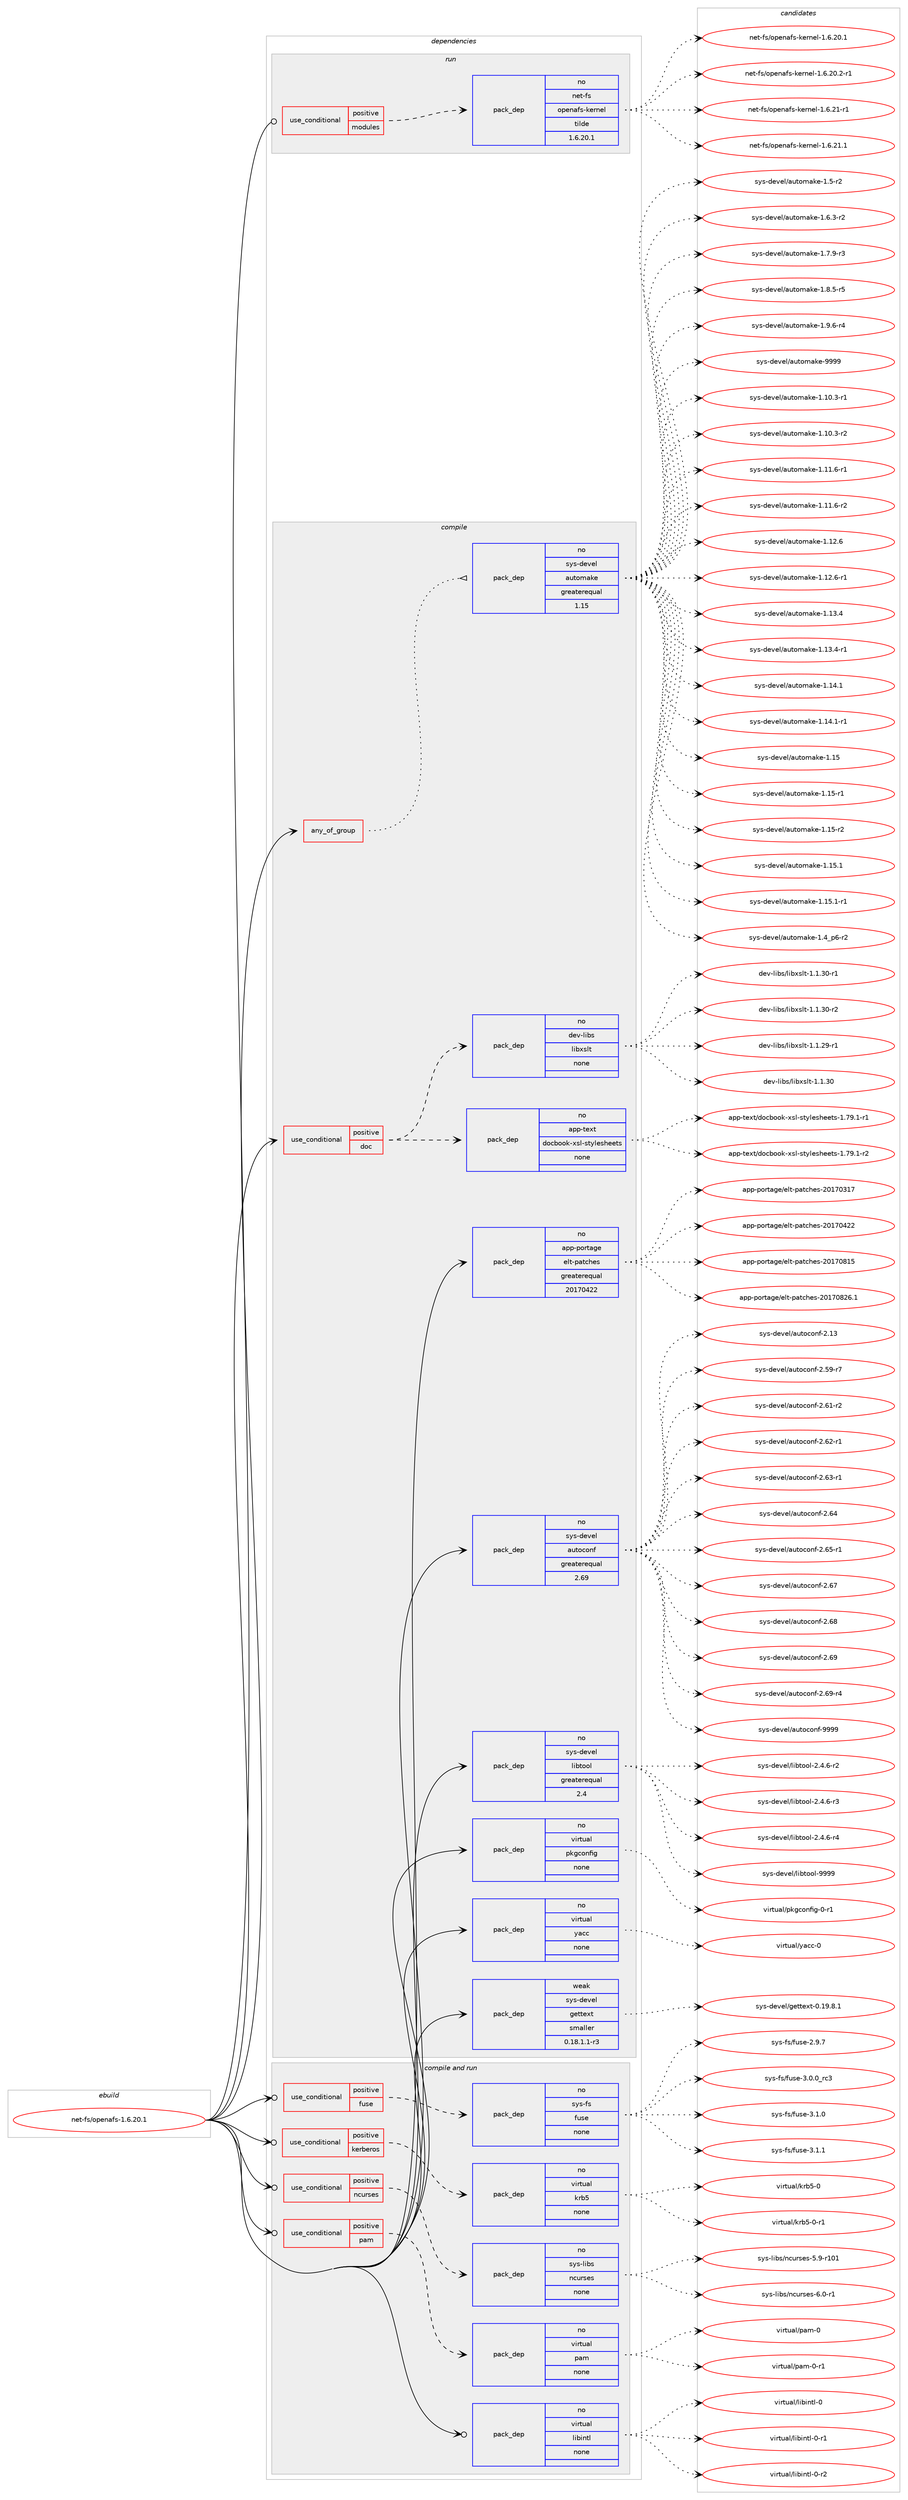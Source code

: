 digraph prolog {

# *************
# Graph options
# *************

newrank=true;
concentrate=true;
compound=true;
graph [rankdir=LR,fontname=Helvetica,fontsize=10,ranksep=1.5];#, ranksep=2.5, nodesep=0.2];
edge  [arrowhead=vee];
node  [fontname=Helvetica,fontsize=10];

# **********
# The ebuild
# **********

subgraph cluster_leftcol {
color=gray;
rank=same;
label=<<i>ebuild</i>>;
id [label="net-fs/openafs-1.6.20.1", color=red, width=4, href="../net-fs/openafs-1.6.20.1.svg"];
}

# ****************
# The dependencies
# ****************

subgraph cluster_midcol {
color=gray;
label=<<i>dependencies</i>>;
subgraph cluster_compile {
fillcolor="#eeeeee";
style=filled;
label=<<i>compile</i>>;
subgraph any6607 {
dependency409913 [label=<<TABLE BORDER="0" CELLBORDER="1" CELLSPACING="0" CELLPADDING="4"><TR><TD CELLPADDING="10">any_of_group</TD></TR></TABLE>>, shape=none, color=red];subgraph pack301710 {
dependency409914 [label=<<TABLE BORDER="0" CELLBORDER="1" CELLSPACING="0" CELLPADDING="4" WIDTH="220"><TR><TD ROWSPAN="6" CELLPADDING="30">pack_dep</TD></TR><TR><TD WIDTH="110">no</TD></TR><TR><TD>sys-devel</TD></TR><TR><TD>automake</TD></TR><TR><TD>greaterequal</TD></TR><TR><TD>1.15</TD></TR></TABLE>>, shape=none, color=blue];
}
dependency409913:e -> dependency409914:w [weight=20,style="dotted",arrowhead="oinv"];
}
id:e -> dependency409913:w [weight=20,style="solid",arrowhead="vee"];
subgraph cond101408 {
dependency409915 [label=<<TABLE BORDER="0" CELLBORDER="1" CELLSPACING="0" CELLPADDING="4"><TR><TD ROWSPAN="3" CELLPADDING="10">use_conditional</TD></TR><TR><TD>positive</TD></TR><TR><TD>doc</TD></TR></TABLE>>, shape=none, color=red];
subgraph pack301711 {
dependency409916 [label=<<TABLE BORDER="0" CELLBORDER="1" CELLSPACING="0" CELLPADDING="4" WIDTH="220"><TR><TD ROWSPAN="6" CELLPADDING="30">pack_dep</TD></TR><TR><TD WIDTH="110">no</TD></TR><TR><TD>app-text</TD></TR><TR><TD>docbook-xsl-stylesheets</TD></TR><TR><TD>none</TD></TR><TR><TD></TD></TR></TABLE>>, shape=none, color=blue];
}
dependency409915:e -> dependency409916:w [weight=20,style="dashed",arrowhead="vee"];
subgraph pack301712 {
dependency409917 [label=<<TABLE BORDER="0" CELLBORDER="1" CELLSPACING="0" CELLPADDING="4" WIDTH="220"><TR><TD ROWSPAN="6" CELLPADDING="30">pack_dep</TD></TR><TR><TD WIDTH="110">no</TD></TR><TR><TD>dev-libs</TD></TR><TR><TD>libxslt</TD></TR><TR><TD>none</TD></TR><TR><TD></TD></TR></TABLE>>, shape=none, color=blue];
}
dependency409915:e -> dependency409917:w [weight=20,style="dashed",arrowhead="vee"];
}
id:e -> dependency409915:w [weight=20,style="solid",arrowhead="vee"];
subgraph pack301713 {
dependency409918 [label=<<TABLE BORDER="0" CELLBORDER="1" CELLSPACING="0" CELLPADDING="4" WIDTH="220"><TR><TD ROWSPAN="6" CELLPADDING="30">pack_dep</TD></TR><TR><TD WIDTH="110">no</TD></TR><TR><TD>app-portage</TD></TR><TR><TD>elt-patches</TD></TR><TR><TD>greaterequal</TD></TR><TR><TD>20170422</TD></TR></TABLE>>, shape=none, color=blue];
}
id:e -> dependency409918:w [weight=20,style="solid",arrowhead="vee"];
subgraph pack301714 {
dependency409919 [label=<<TABLE BORDER="0" CELLBORDER="1" CELLSPACING="0" CELLPADDING="4" WIDTH="220"><TR><TD ROWSPAN="6" CELLPADDING="30">pack_dep</TD></TR><TR><TD WIDTH="110">no</TD></TR><TR><TD>sys-devel</TD></TR><TR><TD>autoconf</TD></TR><TR><TD>greaterequal</TD></TR><TR><TD>2.69</TD></TR></TABLE>>, shape=none, color=blue];
}
id:e -> dependency409919:w [weight=20,style="solid",arrowhead="vee"];
subgraph pack301715 {
dependency409920 [label=<<TABLE BORDER="0" CELLBORDER="1" CELLSPACING="0" CELLPADDING="4" WIDTH="220"><TR><TD ROWSPAN="6" CELLPADDING="30">pack_dep</TD></TR><TR><TD WIDTH="110">no</TD></TR><TR><TD>sys-devel</TD></TR><TR><TD>libtool</TD></TR><TR><TD>greaterequal</TD></TR><TR><TD>2.4</TD></TR></TABLE>>, shape=none, color=blue];
}
id:e -> dependency409920:w [weight=20,style="solid",arrowhead="vee"];
subgraph pack301716 {
dependency409921 [label=<<TABLE BORDER="0" CELLBORDER="1" CELLSPACING="0" CELLPADDING="4" WIDTH="220"><TR><TD ROWSPAN="6" CELLPADDING="30">pack_dep</TD></TR><TR><TD WIDTH="110">no</TD></TR><TR><TD>virtual</TD></TR><TR><TD>pkgconfig</TD></TR><TR><TD>none</TD></TR><TR><TD></TD></TR></TABLE>>, shape=none, color=blue];
}
id:e -> dependency409921:w [weight=20,style="solid",arrowhead="vee"];
subgraph pack301717 {
dependency409922 [label=<<TABLE BORDER="0" CELLBORDER="1" CELLSPACING="0" CELLPADDING="4" WIDTH="220"><TR><TD ROWSPAN="6" CELLPADDING="30">pack_dep</TD></TR><TR><TD WIDTH="110">no</TD></TR><TR><TD>virtual</TD></TR><TR><TD>yacc</TD></TR><TR><TD>none</TD></TR><TR><TD></TD></TR></TABLE>>, shape=none, color=blue];
}
id:e -> dependency409922:w [weight=20,style="solid",arrowhead="vee"];
subgraph pack301718 {
dependency409923 [label=<<TABLE BORDER="0" CELLBORDER="1" CELLSPACING="0" CELLPADDING="4" WIDTH="220"><TR><TD ROWSPAN="6" CELLPADDING="30">pack_dep</TD></TR><TR><TD WIDTH="110">weak</TD></TR><TR><TD>sys-devel</TD></TR><TR><TD>gettext</TD></TR><TR><TD>smaller</TD></TR><TR><TD>0.18.1.1-r3</TD></TR></TABLE>>, shape=none, color=blue];
}
id:e -> dependency409923:w [weight=20,style="solid",arrowhead="vee"];
}
subgraph cluster_compileandrun {
fillcolor="#eeeeee";
style=filled;
label=<<i>compile and run</i>>;
subgraph cond101409 {
dependency409924 [label=<<TABLE BORDER="0" CELLBORDER="1" CELLSPACING="0" CELLPADDING="4"><TR><TD ROWSPAN="3" CELLPADDING="10">use_conditional</TD></TR><TR><TD>positive</TD></TR><TR><TD>fuse</TD></TR></TABLE>>, shape=none, color=red];
subgraph pack301719 {
dependency409925 [label=<<TABLE BORDER="0" CELLBORDER="1" CELLSPACING="0" CELLPADDING="4" WIDTH="220"><TR><TD ROWSPAN="6" CELLPADDING="30">pack_dep</TD></TR><TR><TD WIDTH="110">no</TD></TR><TR><TD>sys-fs</TD></TR><TR><TD>fuse</TD></TR><TR><TD>none</TD></TR><TR><TD></TD></TR></TABLE>>, shape=none, color=blue];
}
dependency409924:e -> dependency409925:w [weight=20,style="dashed",arrowhead="vee"];
}
id:e -> dependency409924:w [weight=20,style="solid",arrowhead="odotvee"];
subgraph cond101410 {
dependency409926 [label=<<TABLE BORDER="0" CELLBORDER="1" CELLSPACING="0" CELLPADDING="4"><TR><TD ROWSPAN="3" CELLPADDING="10">use_conditional</TD></TR><TR><TD>positive</TD></TR><TR><TD>kerberos</TD></TR></TABLE>>, shape=none, color=red];
subgraph pack301720 {
dependency409927 [label=<<TABLE BORDER="0" CELLBORDER="1" CELLSPACING="0" CELLPADDING="4" WIDTH="220"><TR><TD ROWSPAN="6" CELLPADDING="30">pack_dep</TD></TR><TR><TD WIDTH="110">no</TD></TR><TR><TD>virtual</TD></TR><TR><TD>krb5</TD></TR><TR><TD>none</TD></TR><TR><TD></TD></TR></TABLE>>, shape=none, color=blue];
}
dependency409926:e -> dependency409927:w [weight=20,style="dashed",arrowhead="vee"];
}
id:e -> dependency409926:w [weight=20,style="solid",arrowhead="odotvee"];
subgraph cond101411 {
dependency409928 [label=<<TABLE BORDER="0" CELLBORDER="1" CELLSPACING="0" CELLPADDING="4"><TR><TD ROWSPAN="3" CELLPADDING="10">use_conditional</TD></TR><TR><TD>positive</TD></TR><TR><TD>ncurses</TD></TR></TABLE>>, shape=none, color=red];
subgraph pack301721 {
dependency409929 [label=<<TABLE BORDER="0" CELLBORDER="1" CELLSPACING="0" CELLPADDING="4" WIDTH="220"><TR><TD ROWSPAN="6" CELLPADDING="30">pack_dep</TD></TR><TR><TD WIDTH="110">no</TD></TR><TR><TD>sys-libs</TD></TR><TR><TD>ncurses</TD></TR><TR><TD>none</TD></TR><TR><TD></TD></TR></TABLE>>, shape=none, color=blue];
}
dependency409928:e -> dependency409929:w [weight=20,style="dashed",arrowhead="vee"];
}
id:e -> dependency409928:w [weight=20,style="solid",arrowhead="odotvee"];
subgraph cond101412 {
dependency409930 [label=<<TABLE BORDER="0" CELLBORDER="1" CELLSPACING="0" CELLPADDING="4"><TR><TD ROWSPAN="3" CELLPADDING="10">use_conditional</TD></TR><TR><TD>positive</TD></TR><TR><TD>pam</TD></TR></TABLE>>, shape=none, color=red];
subgraph pack301722 {
dependency409931 [label=<<TABLE BORDER="0" CELLBORDER="1" CELLSPACING="0" CELLPADDING="4" WIDTH="220"><TR><TD ROWSPAN="6" CELLPADDING="30">pack_dep</TD></TR><TR><TD WIDTH="110">no</TD></TR><TR><TD>virtual</TD></TR><TR><TD>pam</TD></TR><TR><TD>none</TD></TR><TR><TD></TD></TR></TABLE>>, shape=none, color=blue];
}
dependency409930:e -> dependency409931:w [weight=20,style="dashed",arrowhead="vee"];
}
id:e -> dependency409930:w [weight=20,style="solid",arrowhead="odotvee"];
subgraph pack301723 {
dependency409932 [label=<<TABLE BORDER="0" CELLBORDER="1" CELLSPACING="0" CELLPADDING="4" WIDTH="220"><TR><TD ROWSPAN="6" CELLPADDING="30">pack_dep</TD></TR><TR><TD WIDTH="110">no</TD></TR><TR><TD>virtual</TD></TR><TR><TD>libintl</TD></TR><TR><TD>none</TD></TR><TR><TD></TD></TR></TABLE>>, shape=none, color=blue];
}
id:e -> dependency409932:w [weight=20,style="solid",arrowhead="odotvee"];
}
subgraph cluster_run {
fillcolor="#eeeeee";
style=filled;
label=<<i>run</i>>;
subgraph cond101413 {
dependency409933 [label=<<TABLE BORDER="0" CELLBORDER="1" CELLSPACING="0" CELLPADDING="4"><TR><TD ROWSPAN="3" CELLPADDING="10">use_conditional</TD></TR><TR><TD>positive</TD></TR><TR><TD>modules</TD></TR></TABLE>>, shape=none, color=red];
subgraph pack301724 {
dependency409934 [label=<<TABLE BORDER="0" CELLBORDER="1" CELLSPACING="0" CELLPADDING="4" WIDTH="220"><TR><TD ROWSPAN="6" CELLPADDING="30">pack_dep</TD></TR><TR><TD WIDTH="110">no</TD></TR><TR><TD>net-fs</TD></TR><TR><TD>openafs-kernel</TD></TR><TR><TD>tilde</TD></TR><TR><TD>1.6.20.1</TD></TR></TABLE>>, shape=none, color=blue];
}
dependency409933:e -> dependency409934:w [weight=20,style="dashed",arrowhead="vee"];
}
id:e -> dependency409933:w [weight=20,style="solid",arrowhead="odot"];
}
}

# **************
# The candidates
# **************

subgraph cluster_choices {
rank=same;
color=gray;
label=<<i>candidates</i>>;

subgraph choice301710 {
color=black;
nodesep=1;
choice11512111545100101118101108479711711611110997107101454946494846514511449 [label="sys-devel/automake-1.10.3-r1", color=red, width=4,href="../sys-devel/automake-1.10.3-r1.svg"];
choice11512111545100101118101108479711711611110997107101454946494846514511450 [label="sys-devel/automake-1.10.3-r2", color=red, width=4,href="../sys-devel/automake-1.10.3-r2.svg"];
choice11512111545100101118101108479711711611110997107101454946494946544511449 [label="sys-devel/automake-1.11.6-r1", color=red, width=4,href="../sys-devel/automake-1.11.6-r1.svg"];
choice11512111545100101118101108479711711611110997107101454946494946544511450 [label="sys-devel/automake-1.11.6-r2", color=red, width=4,href="../sys-devel/automake-1.11.6-r2.svg"];
choice1151211154510010111810110847971171161111099710710145494649504654 [label="sys-devel/automake-1.12.6", color=red, width=4,href="../sys-devel/automake-1.12.6.svg"];
choice11512111545100101118101108479711711611110997107101454946495046544511449 [label="sys-devel/automake-1.12.6-r1", color=red, width=4,href="../sys-devel/automake-1.12.6-r1.svg"];
choice1151211154510010111810110847971171161111099710710145494649514652 [label="sys-devel/automake-1.13.4", color=red, width=4,href="../sys-devel/automake-1.13.4.svg"];
choice11512111545100101118101108479711711611110997107101454946495146524511449 [label="sys-devel/automake-1.13.4-r1", color=red, width=4,href="../sys-devel/automake-1.13.4-r1.svg"];
choice1151211154510010111810110847971171161111099710710145494649524649 [label="sys-devel/automake-1.14.1", color=red, width=4,href="../sys-devel/automake-1.14.1.svg"];
choice11512111545100101118101108479711711611110997107101454946495246494511449 [label="sys-devel/automake-1.14.1-r1", color=red, width=4,href="../sys-devel/automake-1.14.1-r1.svg"];
choice115121115451001011181011084797117116111109971071014549464953 [label="sys-devel/automake-1.15", color=red, width=4,href="../sys-devel/automake-1.15.svg"];
choice1151211154510010111810110847971171161111099710710145494649534511449 [label="sys-devel/automake-1.15-r1", color=red, width=4,href="../sys-devel/automake-1.15-r1.svg"];
choice1151211154510010111810110847971171161111099710710145494649534511450 [label="sys-devel/automake-1.15-r2", color=red, width=4,href="../sys-devel/automake-1.15-r2.svg"];
choice1151211154510010111810110847971171161111099710710145494649534649 [label="sys-devel/automake-1.15.1", color=red, width=4,href="../sys-devel/automake-1.15.1.svg"];
choice11512111545100101118101108479711711611110997107101454946495346494511449 [label="sys-devel/automake-1.15.1-r1", color=red, width=4,href="../sys-devel/automake-1.15.1-r1.svg"];
choice115121115451001011181011084797117116111109971071014549465295112544511450 [label="sys-devel/automake-1.4_p6-r2", color=red, width=4,href="../sys-devel/automake-1.4_p6-r2.svg"];
choice11512111545100101118101108479711711611110997107101454946534511450 [label="sys-devel/automake-1.5-r2", color=red, width=4,href="../sys-devel/automake-1.5-r2.svg"];
choice115121115451001011181011084797117116111109971071014549465446514511450 [label="sys-devel/automake-1.6.3-r2", color=red, width=4,href="../sys-devel/automake-1.6.3-r2.svg"];
choice115121115451001011181011084797117116111109971071014549465546574511451 [label="sys-devel/automake-1.7.9-r3", color=red, width=4,href="../sys-devel/automake-1.7.9-r3.svg"];
choice115121115451001011181011084797117116111109971071014549465646534511453 [label="sys-devel/automake-1.8.5-r5", color=red, width=4,href="../sys-devel/automake-1.8.5-r5.svg"];
choice115121115451001011181011084797117116111109971071014549465746544511452 [label="sys-devel/automake-1.9.6-r4", color=red, width=4,href="../sys-devel/automake-1.9.6-r4.svg"];
choice115121115451001011181011084797117116111109971071014557575757 [label="sys-devel/automake-9999", color=red, width=4,href="../sys-devel/automake-9999.svg"];
dependency409914:e -> choice11512111545100101118101108479711711611110997107101454946494846514511449:w [style=dotted,weight="100"];
dependency409914:e -> choice11512111545100101118101108479711711611110997107101454946494846514511450:w [style=dotted,weight="100"];
dependency409914:e -> choice11512111545100101118101108479711711611110997107101454946494946544511449:w [style=dotted,weight="100"];
dependency409914:e -> choice11512111545100101118101108479711711611110997107101454946494946544511450:w [style=dotted,weight="100"];
dependency409914:e -> choice1151211154510010111810110847971171161111099710710145494649504654:w [style=dotted,weight="100"];
dependency409914:e -> choice11512111545100101118101108479711711611110997107101454946495046544511449:w [style=dotted,weight="100"];
dependency409914:e -> choice1151211154510010111810110847971171161111099710710145494649514652:w [style=dotted,weight="100"];
dependency409914:e -> choice11512111545100101118101108479711711611110997107101454946495146524511449:w [style=dotted,weight="100"];
dependency409914:e -> choice1151211154510010111810110847971171161111099710710145494649524649:w [style=dotted,weight="100"];
dependency409914:e -> choice11512111545100101118101108479711711611110997107101454946495246494511449:w [style=dotted,weight="100"];
dependency409914:e -> choice115121115451001011181011084797117116111109971071014549464953:w [style=dotted,weight="100"];
dependency409914:e -> choice1151211154510010111810110847971171161111099710710145494649534511449:w [style=dotted,weight="100"];
dependency409914:e -> choice1151211154510010111810110847971171161111099710710145494649534511450:w [style=dotted,weight="100"];
dependency409914:e -> choice1151211154510010111810110847971171161111099710710145494649534649:w [style=dotted,weight="100"];
dependency409914:e -> choice11512111545100101118101108479711711611110997107101454946495346494511449:w [style=dotted,weight="100"];
dependency409914:e -> choice115121115451001011181011084797117116111109971071014549465295112544511450:w [style=dotted,weight="100"];
dependency409914:e -> choice11512111545100101118101108479711711611110997107101454946534511450:w [style=dotted,weight="100"];
dependency409914:e -> choice115121115451001011181011084797117116111109971071014549465446514511450:w [style=dotted,weight="100"];
dependency409914:e -> choice115121115451001011181011084797117116111109971071014549465546574511451:w [style=dotted,weight="100"];
dependency409914:e -> choice115121115451001011181011084797117116111109971071014549465646534511453:w [style=dotted,weight="100"];
dependency409914:e -> choice115121115451001011181011084797117116111109971071014549465746544511452:w [style=dotted,weight="100"];
dependency409914:e -> choice115121115451001011181011084797117116111109971071014557575757:w [style=dotted,weight="100"];
}
subgraph choice301711 {
color=black;
nodesep=1;
choice97112112451161011201164710011199981111111074512011510845115116121108101115104101101116115454946555746494511449 [label="app-text/docbook-xsl-stylesheets-1.79.1-r1", color=red, width=4,href="../app-text/docbook-xsl-stylesheets-1.79.1-r1.svg"];
choice97112112451161011201164710011199981111111074512011510845115116121108101115104101101116115454946555746494511450 [label="app-text/docbook-xsl-stylesheets-1.79.1-r2", color=red, width=4,href="../app-text/docbook-xsl-stylesheets-1.79.1-r2.svg"];
dependency409916:e -> choice97112112451161011201164710011199981111111074512011510845115116121108101115104101101116115454946555746494511449:w [style=dotted,weight="100"];
dependency409916:e -> choice97112112451161011201164710011199981111111074512011510845115116121108101115104101101116115454946555746494511450:w [style=dotted,weight="100"];
}
subgraph choice301712 {
color=black;
nodesep=1;
choice10010111845108105981154710810598120115108116454946494650574511449 [label="dev-libs/libxslt-1.1.29-r1", color=red, width=4,href="../dev-libs/libxslt-1.1.29-r1.svg"];
choice1001011184510810598115471081059812011510811645494649465148 [label="dev-libs/libxslt-1.1.30", color=red, width=4,href="../dev-libs/libxslt-1.1.30.svg"];
choice10010111845108105981154710810598120115108116454946494651484511449 [label="dev-libs/libxslt-1.1.30-r1", color=red, width=4,href="../dev-libs/libxslt-1.1.30-r1.svg"];
choice10010111845108105981154710810598120115108116454946494651484511450 [label="dev-libs/libxslt-1.1.30-r2", color=red, width=4,href="../dev-libs/libxslt-1.1.30-r2.svg"];
dependency409917:e -> choice10010111845108105981154710810598120115108116454946494650574511449:w [style=dotted,weight="100"];
dependency409917:e -> choice1001011184510810598115471081059812011510811645494649465148:w [style=dotted,weight="100"];
dependency409917:e -> choice10010111845108105981154710810598120115108116454946494651484511449:w [style=dotted,weight="100"];
dependency409917:e -> choice10010111845108105981154710810598120115108116454946494651484511450:w [style=dotted,weight="100"];
}
subgraph choice301713 {
color=black;
nodesep=1;
choice97112112451121111141169710310147101108116451129711699104101115455048495548514955 [label="app-portage/elt-patches-20170317", color=red, width=4,href="../app-portage/elt-patches-20170317.svg"];
choice97112112451121111141169710310147101108116451129711699104101115455048495548525050 [label="app-portage/elt-patches-20170422", color=red, width=4,href="../app-portage/elt-patches-20170422.svg"];
choice97112112451121111141169710310147101108116451129711699104101115455048495548564953 [label="app-portage/elt-patches-20170815", color=red, width=4,href="../app-portage/elt-patches-20170815.svg"];
choice971121124511211111411697103101471011081164511297116991041011154550484955485650544649 [label="app-portage/elt-patches-20170826.1", color=red, width=4,href="../app-portage/elt-patches-20170826.1.svg"];
dependency409918:e -> choice97112112451121111141169710310147101108116451129711699104101115455048495548514955:w [style=dotted,weight="100"];
dependency409918:e -> choice97112112451121111141169710310147101108116451129711699104101115455048495548525050:w [style=dotted,weight="100"];
dependency409918:e -> choice97112112451121111141169710310147101108116451129711699104101115455048495548564953:w [style=dotted,weight="100"];
dependency409918:e -> choice971121124511211111411697103101471011081164511297116991041011154550484955485650544649:w [style=dotted,weight="100"];
}
subgraph choice301714 {
color=black;
nodesep=1;
choice115121115451001011181011084797117116111991111101024550464951 [label="sys-devel/autoconf-2.13", color=red, width=4,href="../sys-devel/autoconf-2.13.svg"];
choice1151211154510010111810110847971171161119911111010245504653574511455 [label="sys-devel/autoconf-2.59-r7", color=red, width=4,href="../sys-devel/autoconf-2.59-r7.svg"];
choice1151211154510010111810110847971171161119911111010245504654494511450 [label="sys-devel/autoconf-2.61-r2", color=red, width=4,href="../sys-devel/autoconf-2.61-r2.svg"];
choice1151211154510010111810110847971171161119911111010245504654504511449 [label="sys-devel/autoconf-2.62-r1", color=red, width=4,href="../sys-devel/autoconf-2.62-r1.svg"];
choice1151211154510010111810110847971171161119911111010245504654514511449 [label="sys-devel/autoconf-2.63-r1", color=red, width=4,href="../sys-devel/autoconf-2.63-r1.svg"];
choice115121115451001011181011084797117116111991111101024550465452 [label="sys-devel/autoconf-2.64", color=red, width=4,href="../sys-devel/autoconf-2.64.svg"];
choice1151211154510010111810110847971171161119911111010245504654534511449 [label="sys-devel/autoconf-2.65-r1", color=red, width=4,href="../sys-devel/autoconf-2.65-r1.svg"];
choice115121115451001011181011084797117116111991111101024550465455 [label="sys-devel/autoconf-2.67", color=red, width=4,href="../sys-devel/autoconf-2.67.svg"];
choice115121115451001011181011084797117116111991111101024550465456 [label="sys-devel/autoconf-2.68", color=red, width=4,href="../sys-devel/autoconf-2.68.svg"];
choice115121115451001011181011084797117116111991111101024550465457 [label="sys-devel/autoconf-2.69", color=red, width=4,href="../sys-devel/autoconf-2.69.svg"];
choice1151211154510010111810110847971171161119911111010245504654574511452 [label="sys-devel/autoconf-2.69-r4", color=red, width=4,href="../sys-devel/autoconf-2.69-r4.svg"];
choice115121115451001011181011084797117116111991111101024557575757 [label="sys-devel/autoconf-9999", color=red, width=4,href="../sys-devel/autoconf-9999.svg"];
dependency409919:e -> choice115121115451001011181011084797117116111991111101024550464951:w [style=dotted,weight="100"];
dependency409919:e -> choice1151211154510010111810110847971171161119911111010245504653574511455:w [style=dotted,weight="100"];
dependency409919:e -> choice1151211154510010111810110847971171161119911111010245504654494511450:w [style=dotted,weight="100"];
dependency409919:e -> choice1151211154510010111810110847971171161119911111010245504654504511449:w [style=dotted,weight="100"];
dependency409919:e -> choice1151211154510010111810110847971171161119911111010245504654514511449:w [style=dotted,weight="100"];
dependency409919:e -> choice115121115451001011181011084797117116111991111101024550465452:w [style=dotted,weight="100"];
dependency409919:e -> choice1151211154510010111810110847971171161119911111010245504654534511449:w [style=dotted,weight="100"];
dependency409919:e -> choice115121115451001011181011084797117116111991111101024550465455:w [style=dotted,weight="100"];
dependency409919:e -> choice115121115451001011181011084797117116111991111101024550465456:w [style=dotted,weight="100"];
dependency409919:e -> choice115121115451001011181011084797117116111991111101024550465457:w [style=dotted,weight="100"];
dependency409919:e -> choice1151211154510010111810110847971171161119911111010245504654574511452:w [style=dotted,weight="100"];
dependency409919:e -> choice115121115451001011181011084797117116111991111101024557575757:w [style=dotted,weight="100"];
}
subgraph choice301715 {
color=black;
nodesep=1;
choice1151211154510010111810110847108105981161111111084550465246544511450 [label="sys-devel/libtool-2.4.6-r2", color=red, width=4,href="../sys-devel/libtool-2.4.6-r2.svg"];
choice1151211154510010111810110847108105981161111111084550465246544511451 [label="sys-devel/libtool-2.4.6-r3", color=red, width=4,href="../sys-devel/libtool-2.4.6-r3.svg"];
choice1151211154510010111810110847108105981161111111084550465246544511452 [label="sys-devel/libtool-2.4.6-r4", color=red, width=4,href="../sys-devel/libtool-2.4.6-r4.svg"];
choice1151211154510010111810110847108105981161111111084557575757 [label="sys-devel/libtool-9999", color=red, width=4,href="../sys-devel/libtool-9999.svg"];
dependency409920:e -> choice1151211154510010111810110847108105981161111111084550465246544511450:w [style=dotted,weight="100"];
dependency409920:e -> choice1151211154510010111810110847108105981161111111084550465246544511451:w [style=dotted,weight="100"];
dependency409920:e -> choice1151211154510010111810110847108105981161111111084550465246544511452:w [style=dotted,weight="100"];
dependency409920:e -> choice1151211154510010111810110847108105981161111111084557575757:w [style=dotted,weight="100"];
}
subgraph choice301716 {
color=black;
nodesep=1;
choice11810511411611797108471121071039911111010210510345484511449 [label="virtual/pkgconfig-0-r1", color=red, width=4,href="../virtual/pkgconfig-0-r1.svg"];
dependency409921:e -> choice11810511411611797108471121071039911111010210510345484511449:w [style=dotted,weight="100"];
}
subgraph choice301717 {
color=black;
nodesep=1;
choice11810511411611797108471219799994548 [label="virtual/yacc-0", color=red, width=4,href="../virtual/yacc-0.svg"];
dependency409922:e -> choice11810511411611797108471219799994548:w [style=dotted,weight="100"];
}
subgraph choice301718 {
color=black;
nodesep=1;
choice1151211154510010111810110847103101116116101120116454846495746564649 [label="sys-devel/gettext-0.19.8.1", color=red, width=4,href="../sys-devel/gettext-0.19.8.1.svg"];
dependency409923:e -> choice1151211154510010111810110847103101116116101120116454846495746564649:w [style=dotted,weight="100"];
}
subgraph choice301719 {
color=black;
nodesep=1;
choice1151211154510211547102117115101455046574655 [label="sys-fs/fuse-2.9.7", color=red, width=4,href="../sys-fs/fuse-2.9.7.svg"];
choice1151211154510211547102117115101455146484648951149951 [label="sys-fs/fuse-3.0.0_rc3", color=red, width=4,href="../sys-fs/fuse-3.0.0_rc3.svg"];
choice1151211154510211547102117115101455146494648 [label="sys-fs/fuse-3.1.0", color=red, width=4,href="../sys-fs/fuse-3.1.0.svg"];
choice1151211154510211547102117115101455146494649 [label="sys-fs/fuse-3.1.1", color=red, width=4,href="../sys-fs/fuse-3.1.1.svg"];
dependency409925:e -> choice1151211154510211547102117115101455046574655:w [style=dotted,weight="100"];
dependency409925:e -> choice1151211154510211547102117115101455146484648951149951:w [style=dotted,weight="100"];
dependency409925:e -> choice1151211154510211547102117115101455146494648:w [style=dotted,weight="100"];
dependency409925:e -> choice1151211154510211547102117115101455146494649:w [style=dotted,weight="100"];
}
subgraph choice301720 {
color=black;
nodesep=1;
choice118105114116117971084710711498534548 [label="virtual/krb5-0", color=red, width=4,href="../virtual/krb5-0.svg"];
choice1181051141161179710847107114985345484511449 [label="virtual/krb5-0-r1", color=red, width=4,href="../virtual/krb5-0-r1.svg"];
dependency409927:e -> choice118105114116117971084710711498534548:w [style=dotted,weight="100"];
dependency409927:e -> choice1181051141161179710847107114985345484511449:w [style=dotted,weight="100"];
}
subgraph choice301721 {
color=black;
nodesep=1;
choice115121115451081059811547110991171141151011154553465745114494849 [label="sys-libs/ncurses-5.9-r101", color=red, width=4,href="../sys-libs/ncurses-5.9-r101.svg"];
choice11512111545108105981154711099117114115101115455446484511449 [label="sys-libs/ncurses-6.0-r1", color=red, width=4,href="../sys-libs/ncurses-6.0-r1.svg"];
dependency409929:e -> choice115121115451081059811547110991171141151011154553465745114494849:w [style=dotted,weight="100"];
dependency409929:e -> choice11512111545108105981154711099117114115101115455446484511449:w [style=dotted,weight="100"];
}
subgraph choice301722 {
color=black;
nodesep=1;
choice1181051141161179710847112971094548 [label="virtual/pam-0", color=red, width=4,href="../virtual/pam-0.svg"];
choice11810511411611797108471129710945484511449 [label="virtual/pam-0-r1", color=red, width=4,href="../virtual/pam-0-r1.svg"];
dependency409931:e -> choice1181051141161179710847112971094548:w [style=dotted,weight="100"];
dependency409931:e -> choice11810511411611797108471129710945484511449:w [style=dotted,weight="100"];
}
subgraph choice301723 {
color=black;
nodesep=1;
choice1181051141161179710847108105981051101161084548 [label="virtual/libintl-0", color=red, width=4,href="../virtual/libintl-0.svg"];
choice11810511411611797108471081059810511011610845484511449 [label="virtual/libintl-0-r1", color=red, width=4,href="../virtual/libintl-0-r1.svg"];
choice11810511411611797108471081059810511011610845484511450 [label="virtual/libintl-0-r2", color=red, width=4,href="../virtual/libintl-0-r2.svg"];
dependency409932:e -> choice1181051141161179710847108105981051101161084548:w [style=dotted,weight="100"];
dependency409932:e -> choice11810511411611797108471081059810511011610845484511449:w [style=dotted,weight="100"];
dependency409932:e -> choice11810511411611797108471081059810511011610845484511450:w [style=dotted,weight="100"];
}
subgraph choice301724 {
color=black;
nodesep=1;
choice11010111645102115471111121011109710211545107101114110101108454946544650484649 [label="net-fs/openafs-kernel-1.6.20.1", color=red, width=4,href="../net-fs/openafs-kernel-1.6.20.1.svg"];
choice110101116451021154711111210111097102115451071011141101011084549465446504846504511449 [label="net-fs/openafs-kernel-1.6.20.2-r1", color=red, width=4,href="../net-fs/openafs-kernel-1.6.20.2-r1.svg"];
choice11010111645102115471111121011109710211545107101114110101108454946544650494511449 [label="net-fs/openafs-kernel-1.6.21-r1", color=red, width=4,href="../net-fs/openafs-kernel-1.6.21-r1.svg"];
choice11010111645102115471111121011109710211545107101114110101108454946544650494649 [label="net-fs/openafs-kernel-1.6.21.1", color=red, width=4,href="../net-fs/openafs-kernel-1.6.21.1.svg"];
dependency409934:e -> choice11010111645102115471111121011109710211545107101114110101108454946544650484649:w [style=dotted,weight="100"];
dependency409934:e -> choice110101116451021154711111210111097102115451071011141101011084549465446504846504511449:w [style=dotted,weight="100"];
dependency409934:e -> choice11010111645102115471111121011109710211545107101114110101108454946544650494511449:w [style=dotted,weight="100"];
dependency409934:e -> choice11010111645102115471111121011109710211545107101114110101108454946544650494649:w [style=dotted,weight="100"];
}
}

}
